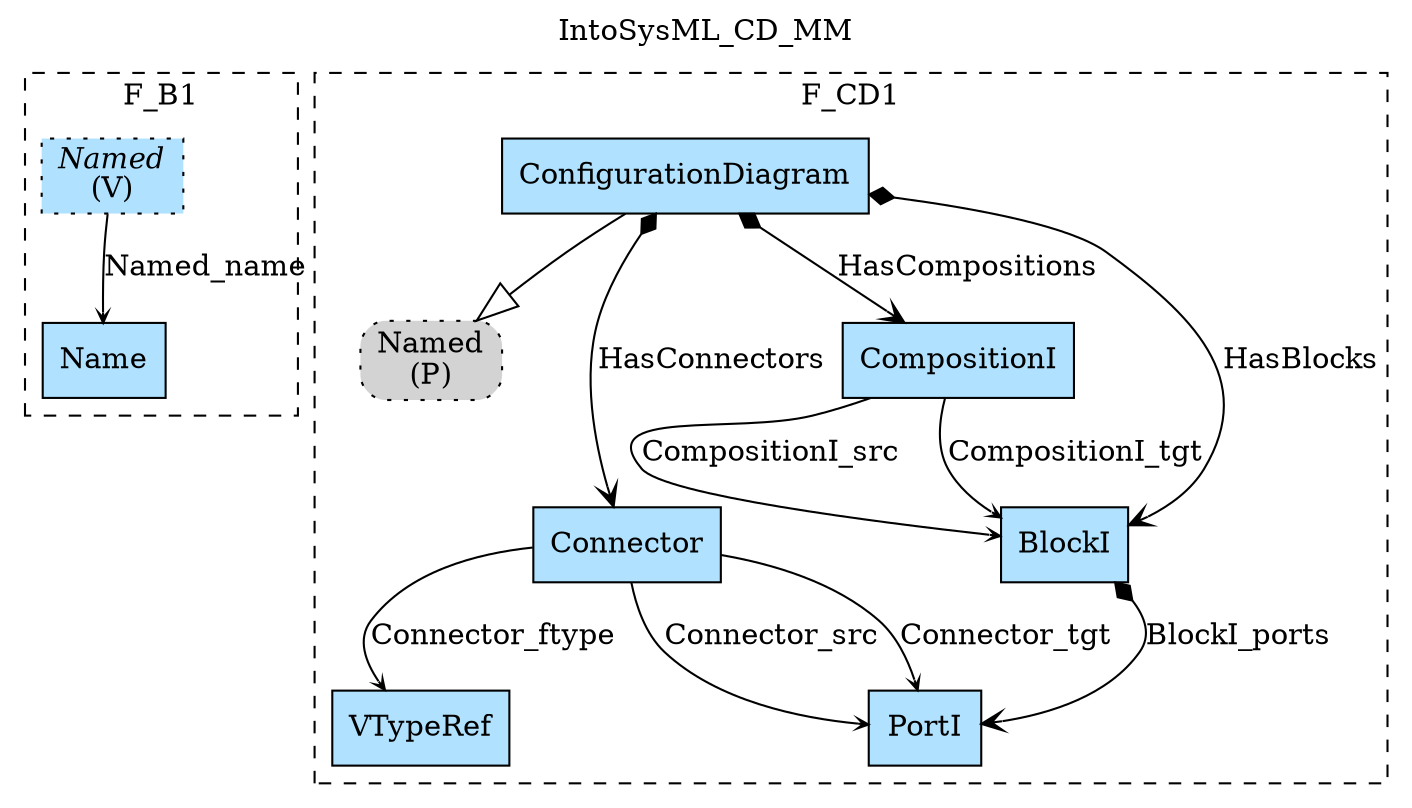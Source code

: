 digraph {graph[label=IntoSysML_CD_MM,labelloc=tl,labelfontsize=12];
subgraph cluster_F_B1{style=dashed;label=F_B1;
"Named"[shape=record,fillcolor=lightskyblue1,style ="filled,dotted",label=<{<I>Named</I><br/>(V)}>];
"Name"[shape=record,fillcolor=lightskyblue1,style = filled,label="Name"];

"Named"->"Name"[label="Named_name",arrowhead=vee,headlabel="",arrowsize=.5];

}
subgraph cluster_F_CD1{style=dashed;label=F_CD1;
"PNamed"[shape=box,fillcolor=lightgray,style ="rounded,filled,dotted",label=<Named<br/>(P)>];
"ConfigurationDiagram"[shape=record,fillcolor=lightskyblue1,style = filled,label="ConfigurationDiagram"];
"Connector"[shape=record,fillcolor=lightskyblue1,style = filled,label="Connector"];
"VTypeRef"[shape=record,fillcolor=lightskyblue1,style = filled,label="VTypeRef"];
"PortI"[shape=record,fillcolor=lightskyblue1,style = filled,label="PortI"];
"CompositionI"[shape=record,fillcolor=lightskyblue1,style = filled,label="CompositionI"];
"BlockI"[shape=record,fillcolor=lightskyblue1,style = filled,label="BlockI"];

"ConfigurationDiagram"->"PNamed"[arrowhead=onormal,arrowsize=2.0];
"ConfigurationDiagram"->"CompositionI"[label="HasCompositions",arrowhead=vee,arrowtail=diamond,dir=both,headlabel=""];
"ConfigurationDiagram"->"BlockI"[label="HasBlocks",arrowhead=vee,arrowtail=diamond,dir=both,headlabel=""];
"ConfigurationDiagram"->"Connector"[label="HasConnectors",arrowhead=vee,arrowtail=diamond,dir=both,headlabel=""];
"Connector"->"PortI"[label="Connector_src",arrowhead=vee,headlabel="",arrowsize=.5];
"Connector"->"PortI"[label="Connector_tgt",arrowhead=vee,headlabel="",arrowsize=.5];
"Connector"->"VTypeRef"[label="Connector_ftype",arrowhead=vee,headlabel="",arrowsize=.5];
"BlockI"->"PortI"[label="BlockI_ports",arrowhead=vee,arrowtail=diamond,dir=both,headlabel=""];
"CompositionI"->"BlockI"[label="CompositionI_src",arrowhead=vee,headlabel="",arrowsize=.5];
"CompositionI"->"BlockI"[label="CompositionI_tgt",arrowhead=vee,headlabel="",arrowsize=.5];

}

}